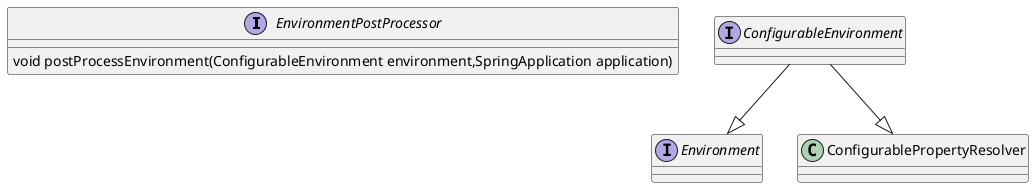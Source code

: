 @startuml
interface EnvironmentPostProcessor{
void postProcessEnvironment(ConfigurableEnvironment environment,SpringApplication application)
}
interface ConfigurableEnvironment{
}
interface Environment{
}
ConfigurableEnvironment --|>ConfigurablePropertyResolver
ConfigurableEnvironment --|>Environment


@enduml
